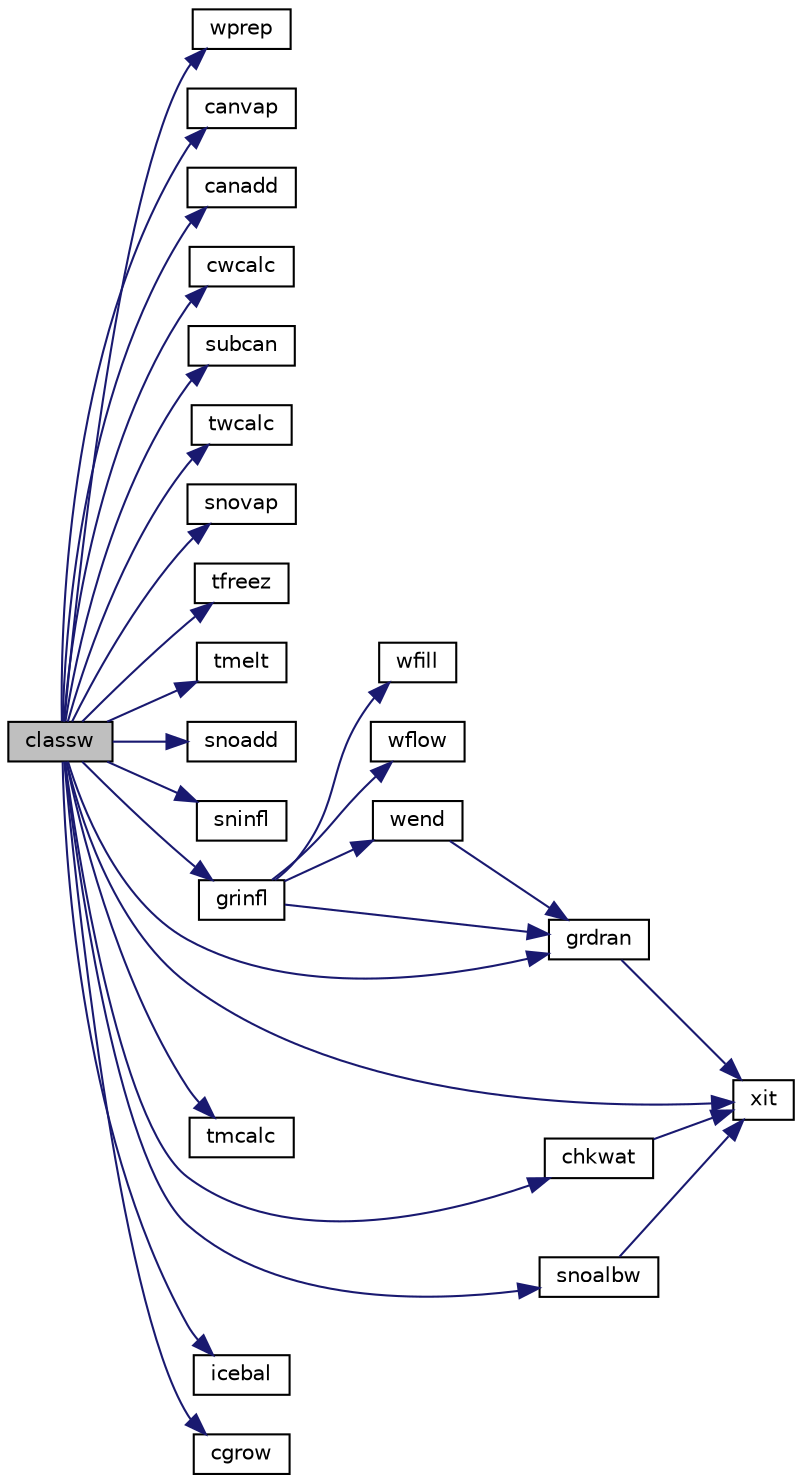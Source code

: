 digraph "classw"
{
 // INTERACTIVE_SVG=YES
  edge [fontname="Helvetica",fontsize="10",labelfontname="Helvetica",labelfontsize="10"];
  node [fontname="Helvetica",fontsize="10",shape=record];
  rankdir="LR";
  Node1 [label="classw",height=0.2,width=0.4,color="black", fillcolor="grey75", style="filled", fontcolor="black"];
  Node1 -> Node2 [color="midnightblue",fontsize="10",style="solid",fontname="Helvetica"];
  Node2 [label="wprep",height=0.2,width=0.4,color="black", fillcolor="white", style="filled",URL="$WPREP_8f.html#a8bd6e495bd4674e569184609d67fa736"];
  Node1 -> Node3 [color="midnightblue",fontsize="10",style="solid",fontname="Helvetica"];
  Node3 [label="canvap",height=0.2,width=0.4,color="black", fillcolor="white", style="filled",URL="$CANVAP_8f.html#a3041cf9c21766306cba0e7bc1b00161f"];
  Node1 -> Node4 [color="midnightblue",fontsize="10",style="solid",fontname="Helvetica"];
  Node4 [label="canadd",height=0.2,width=0.4,color="black", fillcolor="white", style="filled",URL="$CANADD_8f.html#ae4481b561c2022da57ec7a4dacf6a9df"];
  Node1 -> Node5 [color="midnightblue",fontsize="10",style="solid",fontname="Helvetica"];
  Node5 [label="cwcalc",height=0.2,width=0.4,color="black", fillcolor="white", style="filled",URL="$CWCALC_8f.html#a1c51886dfe7782b7a65415cc66561efb"];
  Node1 -> Node6 [color="midnightblue",fontsize="10",style="solid",fontname="Helvetica"];
  Node6 [label="subcan",height=0.2,width=0.4,color="black", fillcolor="white", style="filled",URL="$SUBCAN_8f.html#a7821b148b27a4db899e0cdf8ece2379a"];
  Node1 -> Node7 [color="midnightblue",fontsize="10",style="solid",fontname="Helvetica"];
  Node7 [label="twcalc",height=0.2,width=0.4,color="black", fillcolor="white", style="filled",URL="$TWCALC_8f.html#a70ccee2822c2cc573ae3aca26942288a"];
  Node1 -> Node8 [color="midnightblue",fontsize="10",style="solid",fontname="Helvetica"];
  Node8 [label="snovap",height=0.2,width=0.4,color="black", fillcolor="white", style="filled",URL="$SNOVAP_8f.html#a64f8b35d4ad3e8ced53867425e4500d3"];
  Node1 -> Node9 [color="midnightblue",fontsize="10",style="solid",fontname="Helvetica"];
  Node9 [label="tfreez",height=0.2,width=0.4,color="black", fillcolor="white", style="filled",URL="$TFREEZ_8f.html#a4bbb5275f553d198b8e0d750e75d3c3d"];
  Node1 -> Node10 [color="midnightblue",fontsize="10",style="solid",fontname="Helvetica"];
  Node10 [label="tmelt",height=0.2,width=0.4,color="black", fillcolor="white", style="filled",URL="$TMELT_8f.html#aad6f10137f2154cc02903988c6a60107"];
  Node1 -> Node11 [color="midnightblue",fontsize="10",style="solid",fontname="Helvetica"];
  Node11 [label="snoadd",height=0.2,width=0.4,color="black", fillcolor="white", style="filled",URL="$SNOADD_8f.html#af7d261f12e703bc9bfc7bd0a543d51ae"];
  Node1 -> Node12 [color="midnightblue",fontsize="10",style="solid",fontname="Helvetica"];
  Node12 [label="sninfl",height=0.2,width=0.4,color="black", fillcolor="white", style="filled",URL="$SNINFL_8f.html#a40705488cafaec0ed712b2b926c1d67d"];
  Node1 -> Node13 [color="midnightblue",fontsize="10",style="solid",fontname="Helvetica"];
  Node13 [label="grinfl",height=0.2,width=0.4,color="black", fillcolor="white", style="filled",URL="$GRINFL_8f.html#aac6f2d3fad2a7b2c287fb2b821ba61f4"];
  Node13 -> Node14 [color="midnightblue",fontsize="10",style="solid",fontname="Helvetica"];
  Node14 [label="wfill",height=0.2,width=0.4,color="black", fillcolor="white", style="filled",URL="$WFILL_8f.html#a1162b1442a4411742ce29b99d59d72cc"];
  Node13 -> Node15 [color="midnightblue",fontsize="10",style="solid",fontname="Helvetica"];
  Node15 [label="wflow",height=0.2,width=0.4,color="black", fillcolor="white", style="filled",URL="$WFLOW_8f.html#a7a3409d93e2e44adae8e38e9ddd99f97"];
  Node13 -> Node16 [color="midnightblue",fontsize="10",style="solid",fontname="Helvetica"];
  Node16 [label="wend",height=0.2,width=0.4,color="black", fillcolor="white", style="filled",URL="$WEND_8f.html#aef71fcd76a2c9c23bd3d07a80231ca8b"];
  Node16 -> Node17 [color="midnightblue",fontsize="10",style="solid",fontname="Helvetica"];
  Node17 [label="grdran",height=0.2,width=0.4,color="black", fillcolor="white", style="filled",URL="$GRDRAN_8f.html#a9d02aa9115635af052981eec146b1042"];
  Node17 -> Node18 [color="midnightblue",fontsize="10",style="solid",fontname="Helvetica"];
  Node18 [label="xit",height=0.2,width=0.4,color="black", fillcolor="white", style="filled",URL="$XIT_8f.html#aea43fe3205a9aaa600859d61b69d580c"];
  Node13 -> Node17 [color="midnightblue",fontsize="10",style="solid",fontname="Helvetica"];
  Node1 -> Node17 [color="midnightblue",fontsize="10",style="solid",fontname="Helvetica"];
  Node1 -> Node19 [color="midnightblue",fontsize="10",style="solid",fontname="Helvetica"];
  Node19 [label="tmcalc",height=0.2,width=0.4,color="black", fillcolor="white", style="filled",URL="$TMCALC_8f.html#a5ad5bd585e1ef7d89e9862d0bacd3c51"];
  Node1 -> Node20 [color="midnightblue",fontsize="10",style="solid",fontname="Helvetica"];
  Node20 [label="chkwat",height=0.2,width=0.4,color="black", fillcolor="white", style="filled",URL="$CHKWAT_8f.html#ae24f10ada6d260b942e1b64c3dc5a310"];
  Node20 -> Node18 [color="midnightblue",fontsize="10",style="solid",fontname="Helvetica"];
  Node1 -> Node21 [color="midnightblue",fontsize="10",style="solid",fontname="Helvetica"];
  Node21 [label="snoalbw",height=0.2,width=0.4,color="black", fillcolor="white", style="filled",URL="$SNOALBW_8f.html#aa22cbc1a38c6f3907d9201392f600902"];
  Node21 -> Node18 [color="midnightblue",fontsize="10",style="solid",fontname="Helvetica"];
  Node1 -> Node22 [color="midnightblue",fontsize="10",style="solid",fontname="Helvetica"];
  Node22 [label="icebal",height=0.2,width=0.4,color="black", fillcolor="white", style="filled",URL="$ICEBAL_8f.html#abefb862d3860a7222b2eaa981efb2701"];
  Node1 -> Node18 [color="midnightblue",fontsize="10",style="solid",fontname="Helvetica"];
  Node1 -> Node23 [color="midnightblue",fontsize="10",style="solid",fontname="Helvetica"];
  Node23 [label="cgrow",height=0.2,width=0.4,color="black", fillcolor="white", style="filled",URL="$CGROW_8f.html#a476f55ba9cd1d2939cea5ed9c6fd710a"];
}
